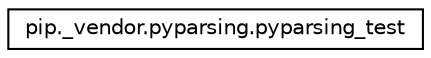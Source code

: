 digraph "Graphical Class Hierarchy"
{
 // LATEX_PDF_SIZE
  edge [fontname="Helvetica",fontsize="10",labelfontname="Helvetica",labelfontsize="10"];
  node [fontname="Helvetica",fontsize="10",shape=record];
  rankdir="LR";
  Node0 [label="pip._vendor.pyparsing.pyparsing_test",height=0.2,width=0.4,color="black", fillcolor="white", style="filled",URL="$d8/db1/classpip_1_1__vendor_1_1pyparsing_1_1pyparsing__test.html",tooltip=" "];
}
